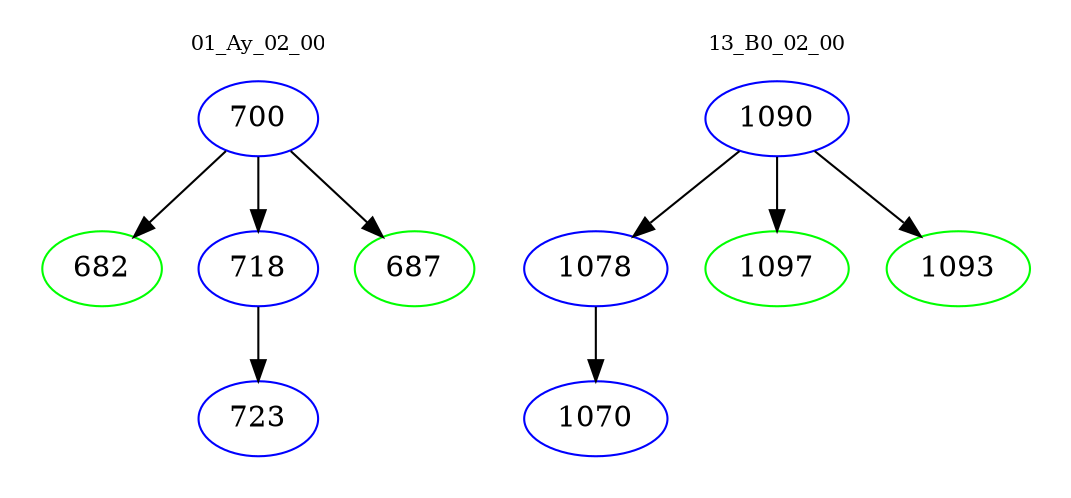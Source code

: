 digraph{
subgraph cluster_0 {
color = white
label = "01_Ay_02_00";
fontsize=10;
T0_700 [label="700", color="blue"]
T0_700 -> T0_682 [color="black"]
T0_682 [label="682", color="green"]
T0_700 -> T0_718 [color="black"]
T0_718 [label="718", color="blue"]
T0_718 -> T0_723 [color="black"]
T0_723 [label="723", color="blue"]
T0_700 -> T0_687 [color="black"]
T0_687 [label="687", color="green"]
}
subgraph cluster_1 {
color = white
label = "13_B0_02_00";
fontsize=10;
T1_1090 [label="1090", color="blue"]
T1_1090 -> T1_1078 [color="black"]
T1_1078 [label="1078", color="blue"]
T1_1078 -> T1_1070 [color="black"]
T1_1070 [label="1070", color="blue"]
T1_1090 -> T1_1097 [color="black"]
T1_1097 [label="1097", color="green"]
T1_1090 -> T1_1093 [color="black"]
T1_1093 [label="1093", color="green"]
}
}
